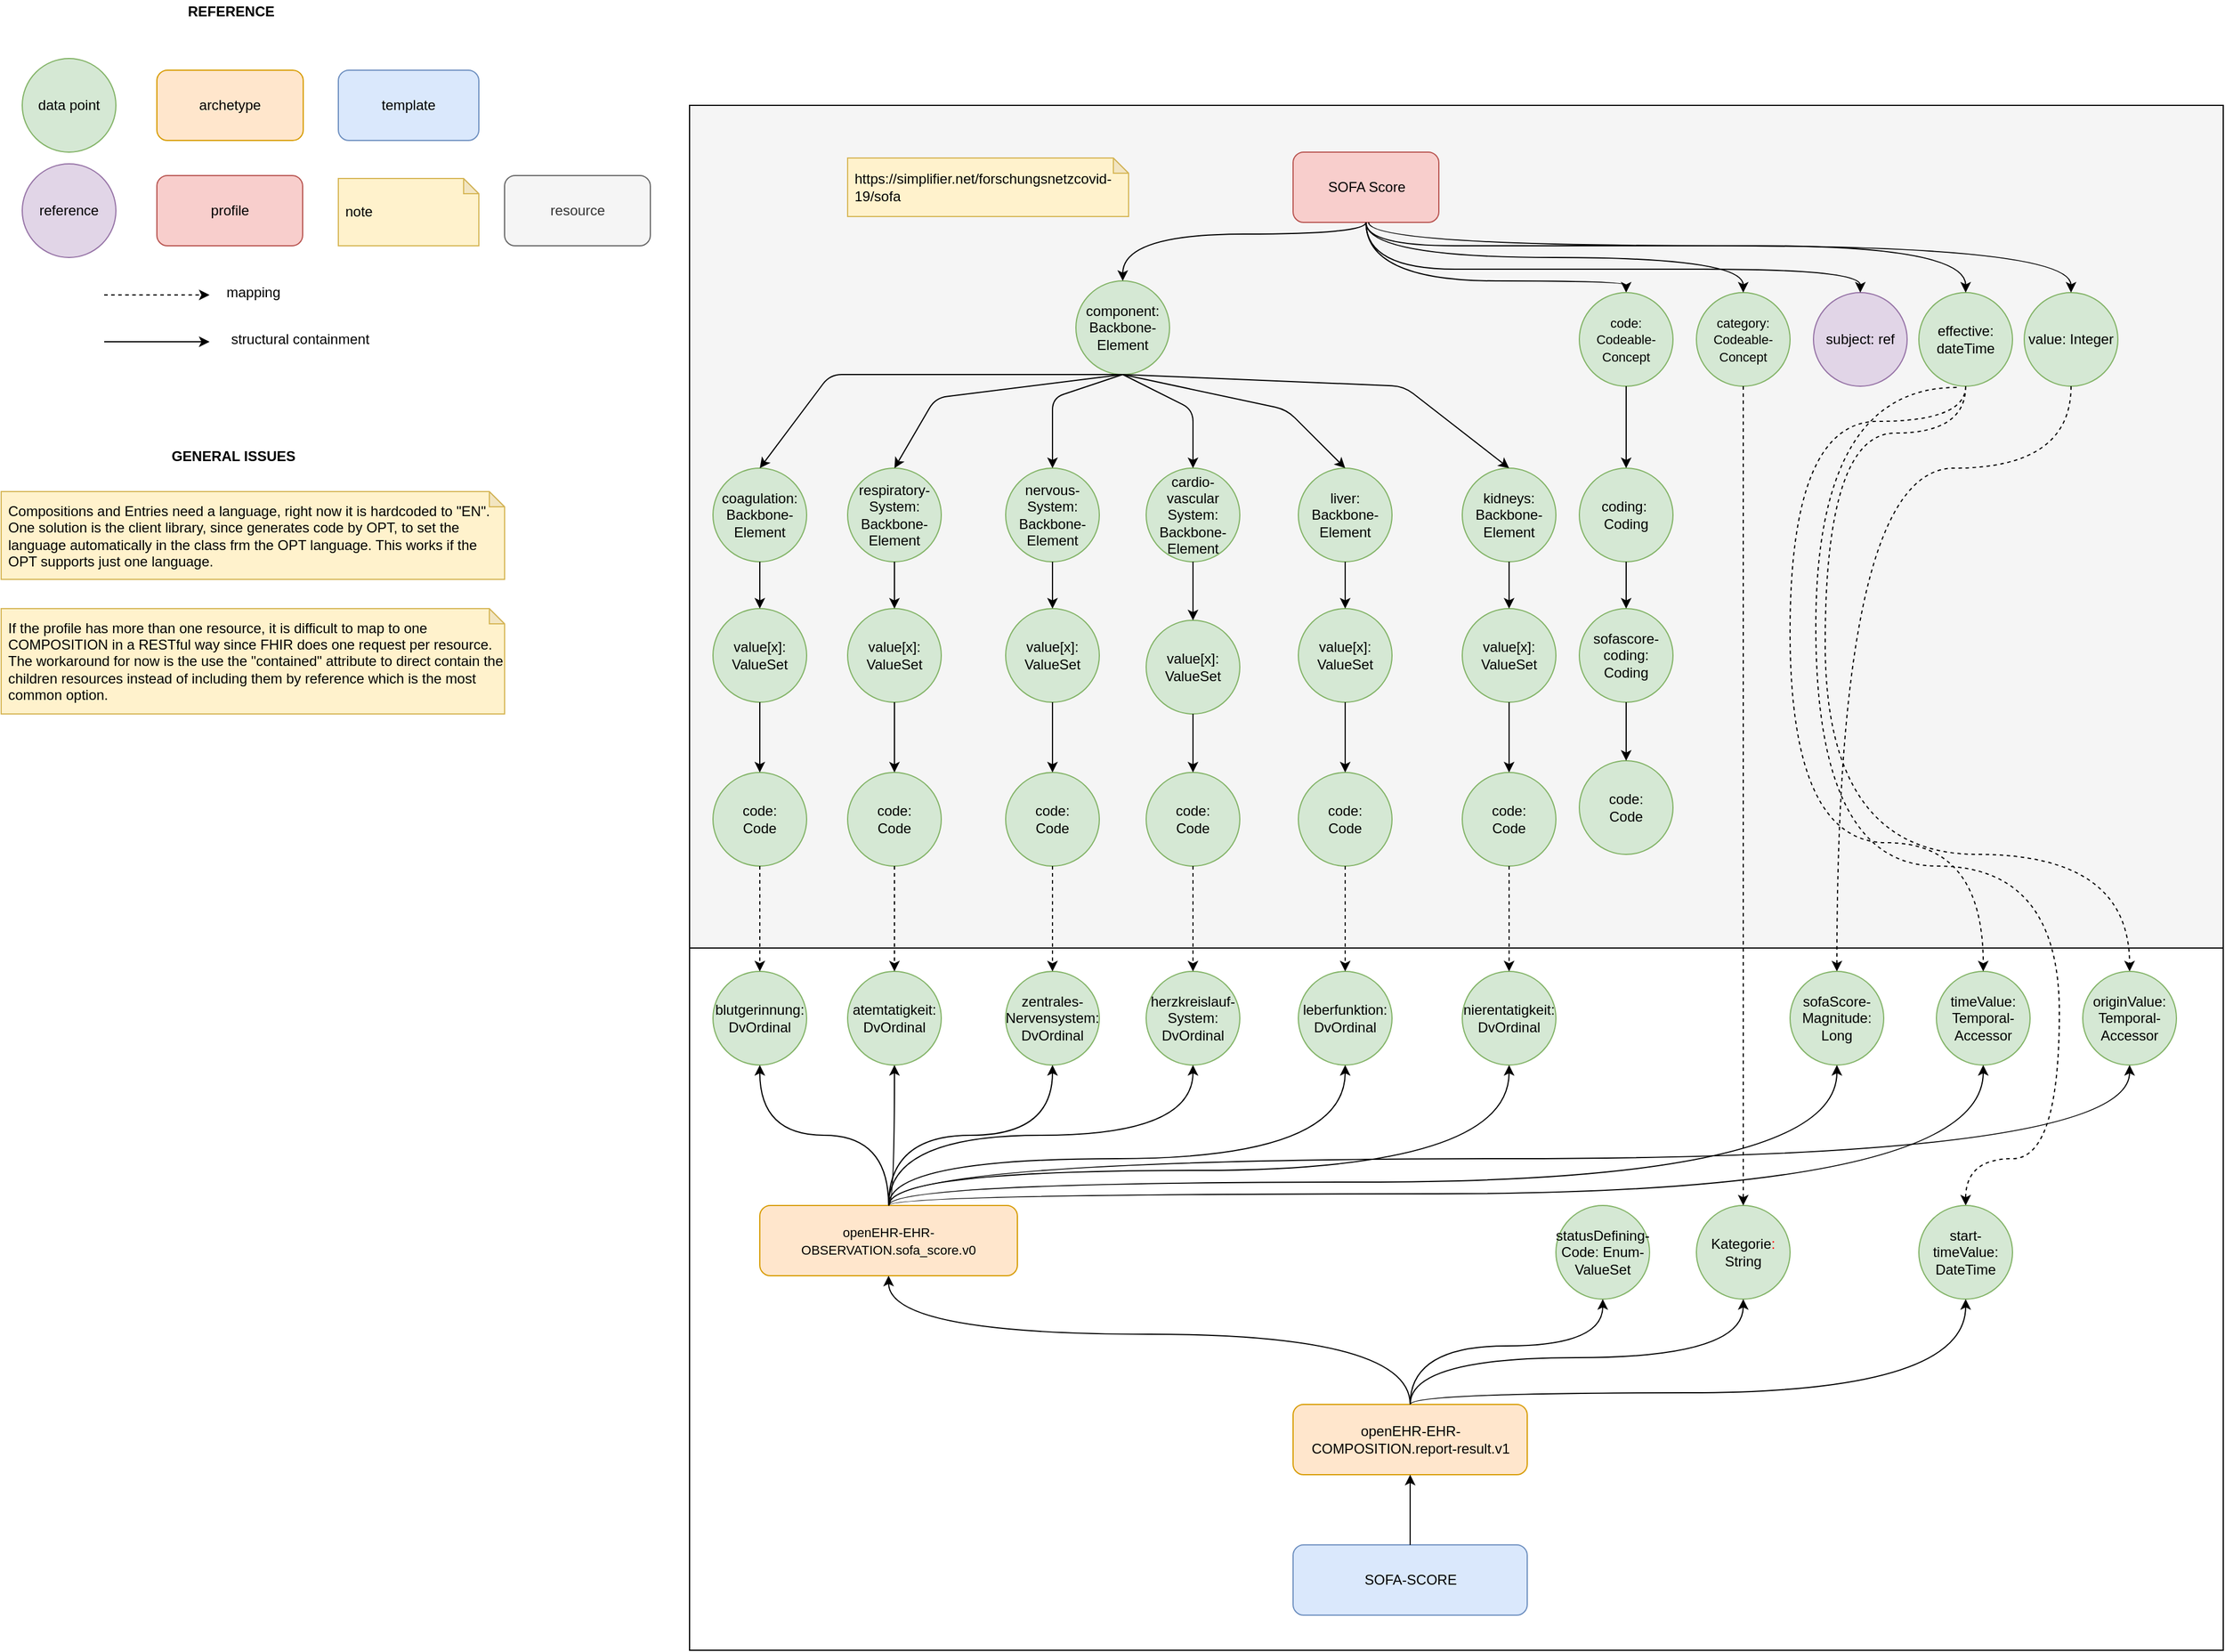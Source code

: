 <mxfile version="14.2.7" type="github">
  <diagram id="TMXSOWhYbLECOYfklIyv" name="Page-1">
    <mxGraphModel dx="4798" dy="1428" grid="1" gridSize="10" guides="1" tooltips="1" connect="1" arrows="1" fold="1" page="1" pageScale="1" pageWidth="850" pageHeight="1100" math="0" shadow="0">
      <root>
        <mxCell id="0" />
        <mxCell id="1" parent="0" />
        <mxCell id="-wTl4b6E6s7YG1Fmef3W-3" value="" style="rounded=0;whiteSpace=wrap;html=1;labelBackgroundColor=none;gradientColor=none;fillColor=none;" vertex="1" parent="1">
          <mxGeometry x="-1410" y="930" width="1310" height="600" as="geometry" />
        </mxCell>
        <mxCell id="-wTl4b6E6s7YG1Fmef3W-2" value="" style="rounded=0;whiteSpace=wrap;html=1;fontColor=#333333;labelBackgroundColor=none;fillColor=#f5f5f5;" vertex="1" parent="1">
          <mxGeometry x="-1410" y="210" width="1310" height="720" as="geometry" />
        </mxCell>
        <mxCell id="WNOsDTk-nys0i8xbJVlw-129" style="edgeStyle=orthogonalEdgeStyle;curved=1;orthogonalLoop=1;jettySize=auto;html=1;exitX=0.5;exitY=1;exitDx=0;exitDy=0;strokeColor=#000000;dashed=1;" parent="1" edge="1">
          <mxGeometry relative="1" as="geometry">
            <mxPoint x="-1820" y="372" as="targetPoint" />
            <mxPoint x="-1910" y="372" as="sourcePoint" />
          </mxGeometry>
        </mxCell>
        <mxCell id="WNOsDTk-nys0i8xbJVlw-130" value="mapping" style="text;html=1;align=center;verticalAlign=middle;resizable=0;points=[];autosize=1;" parent="1" vertex="1">
          <mxGeometry x="-1818" y="360" width="70" height="20" as="geometry" />
        </mxCell>
        <mxCell id="WNOsDTk-nys0i8xbJVlw-131" style="edgeStyle=orthogonalEdgeStyle;curved=1;orthogonalLoop=1;jettySize=auto;html=1;exitX=0.5;exitY=1;exitDx=0;exitDy=0;strokeColor=#000000;" parent="1" edge="1">
          <mxGeometry relative="1" as="geometry">
            <mxPoint x="-1820.0" y="412" as="targetPoint" />
            <mxPoint x="-1910.0" y="412" as="sourcePoint" />
          </mxGeometry>
        </mxCell>
        <mxCell id="WNOsDTk-nys0i8xbJVlw-132" value="structural containment" style="text;html=1;align=center;verticalAlign=middle;resizable=0;points=[];autosize=1;" parent="1" vertex="1">
          <mxGeometry x="-1823" y="400" width="160" height="20" as="geometry" />
        </mxCell>
        <mxCell id="WNOsDTk-nys0i8xbJVlw-160" value="&lt;b&gt;GENERAL ISSUES&lt;/b&gt;" style="text;html=1;align=center;verticalAlign=middle;resizable=0;points=[];autosize=1;" parent="1" vertex="1">
          <mxGeometry x="-1870" y="500" width="140" height="20" as="geometry" />
        </mxCell>
        <mxCell id="WNOsDTk-nys0i8xbJVlw-161" value="Compositions and Entries need a language, right now it is hardcoded to &quot;EN&quot;. One solution is the client library, since generates code by OPT, to set the language automatically in the class frm the OPT language. This works if the OPT supports just one language." style="shape=note;whiteSpace=wrap;html=1;backgroundOutline=1;darkOpacity=0.05;fillColor=#fff2cc;strokeColor=#d6b656;size=13;align=left;spacingLeft=4;" parent="1" vertex="1">
          <mxGeometry x="-1998" y="540" width="430" height="75" as="geometry" />
        </mxCell>
        <mxCell id="WNOsDTk-nys0i8xbJVlw-162" value="If the profile has more than one resource, it is difficult to map to one COMPOSITION in a RESTful way since FHIR does one request per resource. The workaround for now is the use the &quot;contained&quot; attribute to direct contain the children resources instead of including them by reference which is the most common option." style="shape=note;whiteSpace=wrap;html=1;backgroundOutline=1;darkOpacity=0.05;fillColor=#fff2cc;strokeColor=#d6b656;size=13;align=left;spacingLeft=4;" parent="1" vertex="1">
          <mxGeometry x="-1998" y="640" width="430" height="90" as="geometry" />
        </mxCell>
        <mxCell id="WNOsDTk-nys0i8xbJVlw-35" value="data point" style="ellipse;whiteSpace=wrap;html=1;aspect=fixed;fillColor=#d5e8d4;strokeColor=#82b366;" parent="1" vertex="1">
          <mxGeometry x="-1980" y="170" width="80" height="80" as="geometry" />
        </mxCell>
        <mxCell id="WNOsDTk-nys0i8xbJVlw-36" value="archetype" style="rounded=1;whiteSpace=wrap;html=1;fillColor=#ffe6cc;strokeColor=#d79b00;" parent="1" vertex="1">
          <mxGeometry x="-1865" y="180" width="125" height="60" as="geometry" />
        </mxCell>
        <mxCell id="WNOsDTk-nys0i8xbJVlw-37" value="template" style="rounded=1;whiteSpace=wrap;html=1;fillColor=#dae8fc;strokeColor=#6c8ebf;" parent="1" vertex="1">
          <mxGeometry x="-1710" y="180" width="120" height="60" as="geometry" />
        </mxCell>
        <mxCell id="WNOsDTk-nys0i8xbJVlw-38" value="profile" style="rounded=1;whiteSpace=wrap;html=1;fillColor=#f8cecc;strokeColor=#b85450;" parent="1" vertex="1">
          <mxGeometry x="-1865" y="270" width="124.5" height="60" as="geometry" />
        </mxCell>
        <mxCell id="WNOsDTk-nys0i8xbJVlw-39" value="note" style="shape=note;whiteSpace=wrap;html=1;backgroundOutline=1;darkOpacity=0.05;fillColor=#fff2cc;strokeColor=#d6b656;size=13;align=left;spacingLeft=4;" parent="1" vertex="1">
          <mxGeometry x="-1710" y="272.5" width="120" height="57.5" as="geometry" />
        </mxCell>
        <mxCell id="2" value="REFERENCE" style="text;html=1;align=center;verticalAlign=middle;resizable=0;points=[];autosize=1;fontStyle=1" parent="1" vertex="1">
          <mxGeometry x="-1852.5" y="120" width="100" height="20" as="geometry" />
        </mxCell>
        <mxCell id="WNOsDTk-nys0i8xbJVlw-103" value="reference" style="ellipse;whiteSpace=wrap;html=1;aspect=fixed;fillColor=#e1d5e7;strokeColor=#9673a6;" parent="1" vertex="1">
          <mxGeometry x="-1980" y="260" width="80" height="80" as="geometry" />
        </mxCell>
        <mxCell id="48C0j_drKvZkJ34L1-IZ-98" value="resource" style="rounded=1;whiteSpace=wrap;html=1;fillColor=#f5f5f5;strokeColor=#666666;fontColor=#333333;" parent="1" vertex="1">
          <mxGeometry x="-1568" y="270" width="124.5" height="60" as="geometry" />
        </mxCell>
        <mxCell id="BWCG1YFNvTNrp1tG9PvR-2" value="SOFA Score" style="rounded=1;whiteSpace=wrap;html=1;fillColor=#f8cecc;strokeColor=#b85450;" parent="1" vertex="1">
          <mxGeometry x="-894.5" y="250" width="124.5" height="60" as="geometry" />
        </mxCell>
        <UserObject label="https://simplifier.net/forschungsnetzcovid-19/sofa" link="https://simplifier.net/forschungsnetzcovid-19/bloodpressure" id="BWCG1YFNvTNrp1tG9PvR-3">
          <mxCell style="shape=note;whiteSpace=wrap;html=1;backgroundOutline=1;darkOpacity=0.05;fillColor=#fff2cc;strokeColor=#d6b656;size=13;align=left;spacingLeft=4;" parent="1" vertex="1">
            <mxGeometry x="-1275" y="255" width="240" height="50" as="geometry" />
          </mxCell>
        </UserObject>
        <mxCell id="BWCG1YFNvTNrp1tG9PvR-5" value="component:&lt;br&gt;Backbone-&lt;br&gt;Element" style="ellipse;whiteSpace=wrap;html=1;aspect=fixed;fillColor=#d5e8d4;strokeColor=#82b366;" parent="1" vertex="1">
          <mxGeometry x="-1080" y="360" width="80" height="80" as="geometry" />
        </mxCell>
        <mxCell id="h2Y0RTakNAgf0IYQmvkw-2" value="coding:&amp;nbsp;&lt;br&gt;Coding" style="ellipse;whiteSpace=wrap;html=1;aspect=fixed;fillColor=#d5e8d4;strokeColor=#82b366;" parent="1" vertex="1">
          <mxGeometry x="-650" y="520" width="80" height="80" as="geometry" />
        </mxCell>
        <mxCell id="h2Y0RTakNAgf0IYQmvkw-8" style="edgeStyle=orthogonalEdgeStyle;curved=1;orthogonalLoop=1;jettySize=auto;html=1;exitX=0.5;exitY=1;exitDx=0;exitDy=0;strokeColor=#000000;entryX=0.5;entryY=0;entryDx=0;entryDy=0;entryPerimeter=0;" parent="1" source="BWCG1YFNvTNrp1tG9PvR-2" target="IjaonLrTJWPJzYlzKZe0-2" edge="1">
          <mxGeometry relative="1" as="geometry">
            <mxPoint x="-800" y="560" as="targetPoint" />
            <mxPoint x="-910" y="480" as="sourcePoint" />
            <Array as="points">
              <mxPoint x="-832" y="360" />
              <mxPoint x="-610" y="360" />
            </Array>
          </mxGeometry>
        </mxCell>
        <mxCell id="h2Y0RTakNAgf0IYQmvkw-9" value="subject: ref" style="ellipse;whiteSpace=wrap;html=1;aspect=fixed;fillColor=#e1d5e7;strokeColor=#9673a6;" parent="1" vertex="1">
          <mxGeometry x="-450" y="370" width="80" height="80" as="geometry" />
        </mxCell>
        <mxCell id="h2Y0RTakNAgf0IYQmvkw-10" style="edgeStyle=orthogonalEdgeStyle;curved=1;orthogonalLoop=1;jettySize=auto;html=1;strokeColor=#000000;entryX=0.5;entryY=0;entryDx=0;entryDy=0;exitX=0.5;exitY=1;exitDx=0;exitDy=0;" parent="1" source="BWCG1YFNvTNrp1tG9PvR-2" target="h2Y0RTakNAgf0IYQmvkw-9" edge="1">
          <mxGeometry relative="1" as="geometry">
            <mxPoint x="-760" y="580" as="targetPoint" />
            <mxPoint x="-910" y="490" as="sourcePoint" />
            <Array as="points">
              <mxPoint x="-680" y="350" />
              <mxPoint x="-580" y="350" />
            </Array>
          </mxGeometry>
        </mxCell>
        <mxCell id="h2Y0RTakNAgf0IYQmvkw-11" style="edgeStyle=orthogonalEdgeStyle;curved=1;orthogonalLoop=1;jettySize=auto;html=1;strokeColor=#000000;entryX=0.5;entryY=0;entryDx=0;entryDy=0;exitX=0.5;exitY=1;exitDx=0;exitDy=0;" parent="1" source="BWCG1YFNvTNrp1tG9PvR-2" target="BWCG1YFNvTNrp1tG9PvR-5" edge="1">
          <mxGeometry relative="1" as="geometry">
            <mxPoint x="-890" y="400" as="targetPoint" />
            <mxPoint x="-850" y="330" as="sourcePoint" />
            <Array as="points">
              <mxPoint x="-832" y="320" />
              <mxPoint x="-1040" y="320" />
            </Array>
          </mxGeometry>
        </mxCell>
        <mxCell id="h2Y0RTakNAgf0IYQmvkw-13" value="effective: dateTime" style="ellipse;whiteSpace=wrap;html=1;aspect=fixed;fillColor=#d5e8d4;strokeColor=#82b366;" parent="1" vertex="1">
          <mxGeometry x="-360" y="370" width="80" height="80" as="geometry" />
        </mxCell>
        <mxCell id="h2Y0RTakNAgf0IYQmvkw-14" style="edgeStyle=orthogonalEdgeStyle;curved=1;orthogonalLoop=1;jettySize=auto;html=1;strokeColor=#000000;entryX=0.5;entryY=0;entryDx=0;entryDy=0;exitX=0.5;exitY=1;exitDx=0;exitDy=0;" parent="1" source="BWCG1YFNvTNrp1tG9PvR-2" target="h2Y0RTakNAgf0IYQmvkw-13" edge="1">
          <mxGeometry relative="1" as="geometry">
            <mxPoint x="-570" y="410" as="targetPoint" />
            <mxPoint x="-670" y="330" as="sourcePoint" />
            <Array as="points">
              <mxPoint x="-680" y="330" />
              <mxPoint x="-440" y="330" />
            </Array>
          </mxGeometry>
        </mxCell>
        <mxCell id="h2Y0RTakNAgf0IYQmvkw-45" style="edgeStyle=orthogonalEdgeStyle;curved=1;orthogonalLoop=1;jettySize=auto;html=1;exitX=0.404;exitY=1.013;exitDx=0;exitDy=0;dashed=1;exitPerimeter=0;entryX=0.5;entryY=0;entryDx=0;entryDy=0;" parent="1" source="h2Y0RTakNAgf0IYQmvkw-13" target="701iYY2TkN9A8t3K9gso-12" edge="1">
          <mxGeometry relative="1" as="geometry">
            <mxPoint x="220" y="1120" as="targetPoint" />
            <mxPoint x="-430" y="490" as="sourcePoint" />
            <Array as="points">
              <mxPoint x="-448" y="451" />
              <mxPoint x="-448" y="860" />
              <mxPoint x="-240" y="860" />
              <mxPoint x="-240" y="1110" />
              <mxPoint x="-320" y="1110" />
            </Array>
          </mxGeometry>
        </mxCell>
        <mxCell id="IjaonLrTJWPJzYlzKZe0-2" value="&lt;font style=&quot;font-size: 11.0px&quot;&gt;code:&lt;br&gt;Codeable-&lt;br&gt;Concept&lt;/font&gt;" style="ellipse;whiteSpace=wrap;html=1;aspect=fixed;fillColor=#d5e8d4;strokeColor=#82b366;" parent="1" vertex="1">
          <mxGeometry x="-650" y="370" width="80" height="80" as="geometry" />
        </mxCell>
        <mxCell id="IjaonLrTJWPJzYlzKZe0-4" value="" style="endArrow=classic;html=1;exitX=0.5;exitY=1;exitDx=0;exitDy=0;entryX=0.5;entryY=0;entryDx=0;entryDy=0;" parent="1" source="IjaonLrTJWPJzYlzKZe0-2" target="h2Y0RTakNAgf0IYQmvkw-2" edge="1">
          <mxGeometry width="50" height="50" relative="1" as="geometry">
            <mxPoint x="-620" y="630" as="sourcePoint" />
            <mxPoint x="-570" y="580" as="targetPoint" />
          </mxGeometry>
        </mxCell>
        <mxCell id="GvtldfbDIdU1Wc1KAc5i-2" value="timeValue:&lt;br&gt;Temporal-&lt;br&gt;Accessor" style="ellipse;whiteSpace=wrap;html=1;aspect=fixed;fillColor=#d5e8d4;strokeColor=#82b366;" parent="1" vertex="1">
          <mxGeometry x="-345" y="950" width="80" height="80" as="geometry" />
        </mxCell>
        <mxCell id="GvtldfbDIdU1Wc1KAc5i-7" style="edgeStyle=orthogonalEdgeStyle;curved=1;orthogonalLoop=1;jettySize=auto;html=1;exitX=0.5;exitY=1;exitDx=0;exitDy=0;dashed=1;entryX=0.5;entryY=0;entryDx=0;entryDy=0;" parent="1" source="h2Y0RTakNAgf0IYQmvkw-13" target="GvtldfbDIdU1Wc1KAc5i-2" edge="1">
          <mxGeometry relative="1" as="geometry">
            <mxPoint x="-172.5" y="745" as="targetPoint" />
            <mxPoint x="-730" y="655" as="sourcePoint" />
            <Array as="points">
              <mxPoint x="-320" y="480" />
              <mxPoint x="-470" y="480" />
              <mxPoint x="-470" y="840" />
              <mxPoint x="-305" y="840" />
            </Array>
          </mxGeometry>
        </mxCell>
        <mxCell id="GvtldfbDIdU1Wc1KAc5i-8" style="edgeStyle=orthogonalEdgeStyle;curved=1;orthogonalLoop=1;jettySize=auto;html=1;exitX=0.5;exitY=1;exitDx=0;exitDy=0;dashed=1;entryX=0.5;entryY=0;entryDx=0;entryDy=0;" parent="1" source="h2Y0RTakNAgf0IYQmvkw-13" target="701iYY2TkN9A8t3K9gso-30" edge="1">
          <mxGeometry relative="1" as="geometry">
            <mxPoint x="-50" y="730" as="targetPoint" />
            <mxPoint x="-430" y="490" as="sourcePoint" />
            <Array as="points">
              <mxPoint x="-320" y="490" />
              <mxPoint x="-440" y="490" />
              <mxPoint x="-440" y="850" />
              <mxPoint x="-180" y="850" />
            </Array>
          </mxGeometry>
        </mxCell>
        <mxCell id="HiJEzuG3LjdG-relU3VR-2" value="respiratory-System:&lt;br&gt;Backbone-&lt;br&gt;Element" style="ellipse;whiteSpace=wrap;html=1;aspect=fixed;fillColor=#d5e8d4;strokeColor=#82b366;" parent="1" vertex="1">
          <mxGeometry x="-1275" y="520" width="80" height="80" as="geometry" />
        </mxCell>
        <mxCell id="HiJEzuG3LjdG-relU3VR-3" value="value[x]:&lt;br&gt;ValueSet" style="ellipse;whiteSpace=wrap;html=1;aspect=fixed;fillColor=#d5e8d4;strokeColor=#82b366;" parent="1" vertex="1">
          <mxGeometry x="-1275" y="640" width="80" height="80" as="geometry" />
        </mxCell>
        <mxCell id="HiJEzuG3LjdG-relU3VR-4" value="code:&lt;br&gt;Code" style="ellipse;whiteSpace=wrap;html=1;aspect=fixed;fillColor=#d5e8d4;strokeColor=#82b366;" parent="1" vertex="1">
          <mxGeometry x="-1275" y="780" width="80" height="80" as="geometry" />
        </mxCell>
        <mxCell id="HiJEzuG3LjdG-relU3VR-5" value="nervous-System:&lt;br&gt;Backbone-&lt;br&gt;Element" style="ellipse;whiteSpace=wrap;html=1;aspect=fixed;fillColor=#d5e8d4;strokeColor=#82b366;" parent="1" vertex="1">
          <mxGeometry x="-1140" y="520" width="80" height="80" as="geometry" />
        </mxCell>
        <mxCell id="HiJEzuG3LjdG-relU3VR-6" value="value[x]:&lt;br&gt;ValueSet" style="ellipse;whiteSpace=wrap;html=1;aspect=fixed;fillColor=#d5e8d4;strokeColor=#82b366;" parent="1" vertex="1">
          <mxGeometry x="-1140" y="640" width="80" height="80" as="geometry" />
        </mxCell>
        <mxCell id="HiJEzuG3LjdG-relU3VR-7" value="code:&lt;br&gt;Code" style="ellipse;whiteSpace=wrap;html=1;aspect=fixed;fillColor=#d5e8d4;strokeColor=#82b366;" parent="1" vertex="1">
          <mxGeometry x="-1140" y="780" width="80" height="80" as="geometry" />
        </mxCell>
        <mxCell id="HiJEzuG3LjdG-relU3VR-8" value="cardio-&lt;br&gt;vascular&lt;br&gt;System:&lt;br&gt;Backbone-&lt;br&gt;Element" style="ellipse;whiteSpace=wrap;html=1;aspect=fixed;fillColor=#d5e8d4;strokeColor=#82b366;" parent="1" vertex="1">
          <mxGeometry x="-1020" y="520" width="80" height="80" as="geometry" />
        </mxCell>
        <mxCell id="HiJEzuG3LjdG-relU3VR-9" value="value[x]:&lt;br&gt;ValueSet" style="ellipse;whiteSpace=wrap;html=1;aspect=fixed;fillColor=#d5e8d4;strokeColor=#82b366;" parent="1" vertex="1">
          <mxGeometry x="-1020" y="650" width="80" height="80" as="geometry" />
        </mxCell>
        <mxCell id="HiJEzuG3LjdG-relU3VR-10" value="code:&lt;br&gt;Code" style="ellipse;whiteSpace=wrap;html=1;aspect=fixed;fillColor=#d5e8d4;strokeColor=#82b366;" parent="1" vertex="1">
          <mxGeometry x="-1020" y="780" width="80" height="80" as="geometry" />
        </mxCell>
        <mxCell id="HiJEzuG3LjdG-relU3VR-11" value="liver:&lt;br&gt;Backbone-&lt;br&gt;Element" style="ellipse;whiteSpace=wrap;html=1;aspect=fixed;fillColor=#d5e8d4;strokeColor=#82b366;" parent="1" vertex="1">
          <mxGeometry x="-890" y="520" width="80" height="80" as="geometry" />
        </mxCell>
        <mxCell id="HiJEzuG3LjdG-relU3VR-12" value="value[x]:&lt;br&gt;ValueSet" style="ellipse;whiteSpace=wrap;html=1;aspect=fixed;fillColor=#d5e8d4;strokeColor=#82b366;" parent="1" vertex="1">
          <mxGeometry x="-890" y="640" width="80" height="80" as="geometry" />
        </mxCell>
        <mxCell id="HiJEzuG3LjdG-relU3VR-13" value="code:&lt;br&gt;Code" style="ellipse;whiteSpace=wrap;html=1;aspect=fixed;fillColor=#d5e8d4;strokeColor=#82b366;" parent="1" vertex="1">
          <mxGeometry x="-890" y="780" width="80" height="80" as="geometry" />
        </mxCell>
        <mxCell id="HiJEzuG3LjdG-relU3VR-14" value="kidneys:&lt;br&gt;Backbone-&lt;br&gt;Element" style="ellipse;whiteSpace=wrap;html=1;aspect=fixed;fillColor=#d5e8d4;strokeColor=#82b366;" parent="1" vertex="1">
          <mxGeometry x="-750" y="520" width="80" height="80" as="geometry" />
        </mxCell>
        <mxCell id="HiJEzuG3LjdG-relU3VR-15" value="value[x]:&lt;br&gt;ValueSet" style="ellipse;whiteSpace=wrap;html=1;aspect=fixed;fillColor=#d5e8d4;strokeColor=#82b366;" parent="1" vertex="1">
          <mxGeometry x="-750" y="640" width="80" height="80" as="geometry" />
        </mxCell>
        <mxCell id="HiJEzuG3LjdG-relU3VR-16" value="code:&lt;br&gt;Code" style="ellipse;whiteSpace=wrap;html=1;aspect=fixed;fillColor=#d5e8d4;strokeColor=#82b366;" parent="1" vertex="1">
          <mxGeometry x="-750" y="780" width="80" height="80" as="geometry" />
        </mxCell>
        <mxCell id="HiJEzuG3LjdG-relU3VR-17" value="coagulation:&lt;br&gt;Backbone-&lt;br&gt;Element" style="ellipse;whiteSpace=wrap;html=1;aspect=fixed;fillColor=#d5e8d4;strokeColor=#82b366;" parent="1" vertex="1">
          <mxGeometry x="-1390" y="520" width="80" height="80" as="geometry" />
        </mxCell>
        <mxCell id="HiJEzuG3LjdG-relU3VR-19" value="value[x]:&lt;br&gt;ValueSet" style="ellipse;whiteSpace=wrap;html=1;aspect=fixed;fillColor=#d5e8d4;strokeColor=#82b366;" parent="1" vertex="1">
          <mxGeometry x="-1390" y="640" width="80" height="80" as="geometry" />
        </mxCell>
        <mxCell id="HiJEzuG3LjdG-relU3VR-20" value="code:&lt;br&gt;Code" style="ellipse;whiteSpace=wrap;html=1;aspect=fixed;fillColor=#d5e8d4;strokeColor=#82b366;" parent="1" vertex="1">
          <mxGeometry x="-1390" y="780" width="80" height="80" as="geometry" />
        </mxCell>
        <mxCell id="HiJEzuG3LjdG-relU3VR-21" value="sofascore-&lt;br&gt;coding:&lt;br&gt;Coding" style="ellipse;whiteSpace=wrap;html=1;aspect=fixed;fillColor=#d5e8d4;strokeColor=#82b366;" parent="1" vertex="1">
          <mxGeometry x="-650" y="640" width="80" height="80" as="geometry" />
        </mxCell>
        <mxCell id="HiJEzuG3LjdG-relU3VR-22" value="code:&lt;br&gt;Code" style="ellipse;whiteSpace=wrap;html=1;aspect=fixed;fillColor=#d5e8d4;strokeColor=#82b366;" parent="1" vertex="1">
          <mxGeometry x="-650" y="770" width="80" height="80" as="geometry" />
        </mxCell>
        <mxCell id="HiJEzuG3LjdG-relU3VR-23" value="" style="endArrow=classic;html=1;exitX=0.5;exitY=1;exitDx=0;exitDy=0;entryX=0.5;entryY=0;entryDx=0;entryDy=0;" parent="1" source="h2Y0RTakNAgf0IYQmvkw-2" target="HiJEzuG3LjdG-relU3VR-21" edge="1">
          <mxGeometry width="50" height="50" relative="1" as="geometry">
            <mxPoint x="-520" y="600" as="sourcePoint" />
            <mxPoint x="-520" y="670" as="targetPoint" />
          </mxGeometry>
        </mxCell>
        <mxCell id="HiJEzuG3LjdG-relU3VR-24" value="" style="endArrow=classic;html=1;entryX=0.5;entryY=0;entryDx=0;entryDy=0;exitX=0.5;exitY=1;exitDx=0;exitDy=0;" parent="1" source="HiJEzuG3LjdG-relU3VR-21" target="HiJEzuG3LjdG-relU3VR-22" edge="1">
          <mxGeometry width="50" height="50" relative="1" as="geometry">
            <mxPoint x="-570" y="610" as="sourcePoint" />
            <mxPoint x="-570" y="655" as="targetPoint" />
            <Array as="points" />
          </mxGeometry>
        </mxCell>
        <mxCell id="HiJEzuG3LjdG-relU3VR-26" value="" style="endArrow=classic;html=1;exitX=0.5;exitY=1;exitDx=0;exitDy=0;entryX=0.5;entryY=0;entryDx=0;entryDy=0;" parent="1" source="HiJEzuG3LjdG-relU3VR-14" target="HiJEzuG3LjdG-relU3VR-15" edge="1">
          <mxGeometry width="50" height="50" relative="1" as="geometry">
            <mxPoint x="-710" y="610" as="sourcePoint" />
            <mxPoint x="-710" y="630" as="targetPoint" />
          </mxGeometry>
        </mxCell>
        <mxCell id="HiJEzuG3LjdG-relU3VR-28" value="" style="endArrow=classic;html=1;exitX=0.5;exitY=1;exitDx=0;exitDy=0;entryX=0.5;entryY=0;entryDx=0;entryDy=0;" parent="1" source="HiJEzuG3LjdG-relU3VR-11" target="HiJEzuG3LjdG-relU3VR-12" edge="1">
          <mxGeometry width="50" height="50" relative="1" as="geometry">
            <mxPoint x="-700" y="610" as="sourcePoint" />
            <mxPoint x="-700" y="650" as="targetPoint" />
            <Array as="points" />
          </mxGeometry>
        </mxCell>
        <mxCell id="HiJEzuG3LjdG-relU3VR-29" value="" style="endArrow=classic;html=1;exitX=0.5;exitY=1;exitDx=0;exitDy=0;entryX=0.5;entryY=0;entryDx=0;entryDy=0;" parent="1" source="HiJEzuG3LjdG-relU3VR-8" target="HiJEzuG3LjdG-relU3VR-9" edge="1">
          <mxGeometry width="50" height="50" relative="1" as="geometry">
            <mxPoint x="-690" y="620" as="sourcePoint" />
            <mxPoint x="-690" y="660" as="targetPoint" />
          </mxGeometry>
        </mxCell>
        <mxCell id="HiJEzuG3LjdG-relU3VR-30" value="" style="endArrow=classic;html=1;exitX=0.5;exitY=1;exitDx=0;exitDy=0;entryX=0.5;entryY=0;entryDx=0;entryDy=0;" parent="1" source="HiJEzuG3LjdG-relU3VR-5" target="HiJEzuG3LjdG-relU3VR-6" edge="1">
          <mxGeometry width="50" height="50" relative="1" as="geometry">
            <mxPoint x="-970" y="610" as="sourcePoint" />
            <mxPoint x="-970" y="650" as="targetPoint" />
          </mxGeometry>
        </mxCell>
        <mxCell id="HiJEzuG3LjdG-relU3VR-31" value="" style="endArrow=classic;html=1;exitX=0.5;exitY=1;exitDx=0;exitDy=0;entryX=0.5;entryY=0;entryDx=0;entryDy=0;" parent="1" source="HiJEzuG3LjdG-relU3VR-2" target="HiJEzuG3LjdG-relU3VR-3" edge="1">
          <mxGeometry width="50" height="50" relative="1" as="geometry">
            <mxPoint x="-960" y="620" as="sourcePoint" />
            <mxPoint x="-960" y="660" as="targetPoint" />
          </mxGeometry>
        </mxCell>
        <mxCell id="HiJEzuG3LjdG-relU3VR-32" value="" style="endArrow=classic;html=1;exitX=0.5;exitY=1;exitDx=0;exitDy=0;" parent="1" source="HiJEzuG3LjdG-relU3VR-17" target="HiJEzuG3LjdG-relU3VR-19" edge="1">
          <mxGeometry width="50" height="50" relative="1" as="geometry">
            <mxPoint x="-1225" y="610" as="sourcePoint" />
            <mxPoint x="-1225" y="650" as="targetPoint" />
          </mxGeometry>
        </mxCell>
        <mxCell id="HiJEzuG3LjdG-relU3VR-33" value="" style="endArrow=classic;html=1;exitX=0.5;exitY=1;exitDx=0;exitDy=0;entryX=0.5;entryY=0;entryDx=0;entryDy=0;" parent="1" source="HiJEzuG3LjdG-relU3VR-19" target="HiJEzuG3LjdG-relU3VR-20" edge="1">
          <mxGeometry width="50" height="50" relative="1" as="geometry">
            <mxPoint x="-1340" y="610" as="sourcePoint" />
            <mxPoint x="-1340" y="650" as="targetPoint" />
          </mxGeometry>
        </mxCell>
        <mxCell id="HiJEzuG3LjdG-relU3VR-35" value="" style="endArrow=classic;html=1;exitX=0.5;exitY=1;exitDx=0;exitDy=0;entryX=0.5;entryY=0;entryDx=0;entryDy=0;" parent="1" source="HiJEzuG3LjdG-relU3VR-3" target="HiJEzuG3LjdG-relU3VR-4" edge="1">
          <mxGeometry width="50" height="50" relative="1" as="geometry">
            <mxPoint x="-1340" y="730" as="sourcePoint" />
            <mxPoint x="-1340" y="790" as="targetPoint" />
          </mxGeometry>
        </mxCell>
        <mxCell id="HiJEzuG3LjdG-relU3VR-36" value="" style="endArrow=classic;html=1;exitX=0.5;exitY=1;exitDx=0;exitDy=0;entryX=0.5;entryY=0;entryDx=0;entryDy=0;" parent="1" source="HiJEzuG3LjdG-relU3VR-6" target="HiJEzuG3LjdG-relU3VR-7" edge="1">
          <mxGeometry width="50" height="50" relative="1" as="geometry">
            <mxPoint x="-1225" y="730" as="sourcePoint" />
            <mxPoint x="-1225" y="790" as="targetPoint" />
          </mxGeometry>
        </mxCell>
        <mxCell id="HiJEzuG3LjdG-relU3VR-37" value="" style="endArrow=classic;html=1;exitX=0.5;exitY=1;exitDx=0;exitDy=0;" parent="1" source="HiJEzuG3LjdG-relU3VR-9" target="HiJEzuG3LjdG-relU3VR-10" edge="1">
          <mxGeometry width="50" height="50" relative="1" as="geometry">
            <mxPoint x="-1090" y="730" as="sourcePoint" />
            <mxPoint x="-1090" y="790" as="targetPoint" />
          </mxGeometry>
        </mxCell>
        <mxCell id="HiJEzuG3LjdG-relU3VR-38" value="" style="endArrow=classic;html=1;exitX=0.5;exitY=1;exitDx=0;exitDy=0;entryX=0.5;entryY=0;entryDx=0;entryDy=0;" parent="1" source="HiJEzuG3LjdG-relU3VR-12" target="HiJEzuG3LjdG-relU3VR-13" edge="1">
          <mxGeometry width="50" height="50" relative="1" as="geometry">
            <mxPoint x="-970" y="730" as="sourcePoint" />
            <mxPoint x="-970" y="790" as="targetPoint" />
          </mxGeometry>
        </mxCell>
        <mxCell id="HiJEzuG3LjdG-relU3VR-39" value="" style="endArrow=classic;html=1;exitX=0.5;exitY=1;exitDx=0;exitDy=0;entryX=0.5;entryY=0;entryDx=0;entryDy=0;" parent="1" source="HiJEzuG3LjdG-relU3VR-15" target="HiJEzuG3LjdG-relU3VR-16" edge="1">
          <mxGeometry width="50" height="50" relative="1" as="geometry">
            <mxPoint x="-840" y="730" as="sourcePoint" />
            <mxPoint x="-840" y="790" as="targetPoint" />
          </mxGeometry>
        </mxCell>
        <mxCell id="HiJEzuG3LjdG-relU3VR-40" value="" style="endArrow=classic;html=1;entryX=0.5;entryY=0;entryDx=0;entryDy=0;exitX=0.5;exitY=1;exitDx=0;exitDy=0;" parent="1" source="BWCG1YFNvTNrp1tG9PvR-5" target="HiJEzuG3LjdG-relU3VR-14" edge="1">
          <mxGeometry width="50" height="50" relative="1" as="geometry">
            <mxPoint x="-1040" y="460" as="sourcePoint" />
            <mxPoint x="-570" y="530" as="targetPoint" />
            <Array as="points">
              <mxPoint x="-800" y="450" />
            </Array>
          </mxGeometry>
        </mxCell>
        <mxCell id="HiJEzuG3LjdG-relU3VR-41" value="" style="endArrow=classic;html=1;exitX=0.5;exitY=1;exitDx=0;exitDy=0;entryX=0.5;entryY=0;entryDx=0;entryDy=0;" parent="1" source="BWCG1YFNvTNrp1tG9PvR-5" target="HiJEzuG3LjdG-relU3VR-11" edge="1">
          <mxGeometry width="50" height="50" relative="1" as="geometry">
            <mxPoint x="-570" y="460" as="sourcePoint" />
            <mxPoint x="-570" y="530" as="targetPoint" />
            <Array as="points">
              <mxPoint x="-900" y="470" />
            </Array>
          </mxGeometry>
        </mxCell>
        <mxCell id="HiJEzuG3LjdG-relU3VR-42" value="" style="endArrow=classic;html=1;exitX=0.5;exitY=1;exitDx=0;exitDy=0;entryX=0.5;entryY=0;entryDx=0;entryDy=0;" parent="1" source="BWCG1YFNvTNrp1tG9PvR-5" target="HiJEzuG3LjdG-relU3VR-8" edge="1">
          <mxGeometry width="50" height="50" relative="1" as="geometry">
            <mxPoint x="-570" y="460" as="sourcePoint" />
            <mxPoint x="-570" y="530" as="targetPoint" />
            <Array as="points">
              <mxPoint x="-980" y="470" />
            </Array>
          </mxGeometry>
        </mxCell>
        <mxCell id="HiJEzuG3LjdG-relU3VR-43" value="" style="endArrow=classic;html=1;exitX=0.5;exitY=1;exitDx=0;exitDy=0;entryX=0.5;entryY=0;entryDx=0;entryDy=0;" parent="1" source="BWCG1YFNvTNrp1tG9PvR-5" target="HiJEzuG3LjdG-relU3VR-5" edge="1">
          <mxGeometry width="50" height="50" relative="1" as="geometry">
            <mxPoint x="-560" y="470" as="sourcePoint" />
            <mxPoint x="-560" y="540" as="targetPoint" />
            <Array as="points">
              <mxPoint x="-1100" y="460" />
            </Array>
          </mxGeometry>
        </mxCell>
        <mxCell id="HiJEzuG3LjdG-relU3VR-44" value="" style="endArrow=classic;html=1;entryX=0.5;entryY=0;entryDx=0;entryDy=0;exitX=0.5;exitY=1;exitDx=0;exitDy=0;" parent="1" source="BWCG1YFNvTNrp1tG9PvR-5" target="HiJEzuG3LjdG-relU3VR-2" edge="1">
          <mxGeometry width="50" height="50" relative="1" as="geometry">
            <mxPoint x="-1040" y="460" as="sourcePoint" />
            <mxPoint x="-550" y="550" as="targetPoint" />
            <Array as="points">
              <mxPoint x="-1200" y="460" />
            </Array>
          </mxGeometry>
        </mxCell>
        <mxCell id="HiJEzuG3LjdG-relU3VR-45" value="" style="endArrow=classic;html=1;exitX=0.5;exitY=1;exitDx=0;exitDy=0;entryX=0.5;entryY=0;entryDx=0;entryDy=0;" parent="1" source="BWCG1YFNvTNrp1tG9PvR-5" target="HiJEzuG3LjdG-relU3VR-17" edge="1">
          <mxGeometry width="50" height="50" relative="1" as="geometry">
            <mxPoint x="-540" y="490" as="sourcePoint" />
            <mxPoint x="-540" y="560" as="targetPoint" />
            <Array as="points">
              <mxPoint x="-1290" y="440" />
            </Array>
          </mxGeometry>
        </mxCell>
        <mxCell id="701iYY2TkN9A8t3K9gso-2" value="value: Integer" style="ellipse;whiteSpace=wrap;html=1;aspect=fixed;fillColor=#d5e8d4;strokeColor=#82b366;" parent="1" vertex="1">
          <mxGeometry x="-270" y="370" width="80" height="80" as="geometry" />
        </mxCell>
        <mxCell id="701iYY2TkN9A8t3K9gso-3" style="edgeStyle=orthogonalEdgeStyle;curved=1;orthogonalLoop=1;jettySize=auto;html=1;exitX=0.5;exitY=1;exitDx=0;exitDy=0;dashed=1;entryX=0.5;entryY=0;entryDx=0;entryDy=0;" parent="1" source="701iYY2TkN9A8t3K9gso-2" target="701iYY2TkN9A8t3K9gso-29" edge="1">
          <mxGeometry relative="1" as="geometry">
            <mxPoint x="-350" y="720" as="targetPoint" />
            <mxPoint x="-310" y="460" as="sourcePoint" />
            <Array as="points">
              <mxPoint x="-230" y="520" />
              <mxPoint x="-430" y="520" />
            </Array>
          </mxGeometry>
        </mxCell>
        <mxCell id="701iYY2TkN9A8t3K9gso-4" style="edgeStyle=orthogonalEdgeStyle;curved=1;orthogonalLoop=1;jettySize=auto;html=1;strokeColor=#000000;entryX=0.5;entryY=0;entryDx=0;entryDy=0;" parent="1" target="701iYY2TkN9A8t3K9gso-2" edge="1">
          <mxGeometry relative="1" as="geometry">
            <mxPoint x="-310" y="380" as="targetPoint" />
            <mxPoint x="-830" y="310" as="sourcePoint" />
            <Array as="points">
              <mxPoint x="-830" y="330" />
              <mxPoint x="-230" y="330" />
            </Array>
          </mxGeometry>
        </mxCell>
        <mxCell id="701iYY2TkN9A8t3K9gso-5" value="SOFA-SCORE" style="rounded=1;whiteSpace=wrap;html=1;fillColor=#dae8fc;strokeColor=#6c8ebf;" parent="1" vertex="1">
          <mxGeometry x="-894.5" y="1440" width="200" height="60" as="geometry" />
        </mxCell>
        <mxCell id="701iYY2TkN9A8t3K9gso-7" value="&lt;div class=&quot;cm-node-details-value cm-node-details-arch-id&quot;&gt;openEHR-EHR-COMPOSITION.report-result.v1&lt;/div&gt;" style="rounded=1;whiteSpace=wrap;html=1;fillColor=#ffe6cc;strokeColor=#d79b00;" parent="1" vertex="1">
          <mxGeometry x="-894.5" y="1320" width="200" height="60" as="geometry" />
        </mxCell>
        <mxCell id="701iYY2TkN9A8t3K9gso-8" value="" style="endArrow=classic;html=1;exitX=0.5;exitY=0;exitDx=0;exitDy=0;verticalAlign=bottom;entryX=0.5;entryY=1;entryDx=0;entryDy=0;" parent="1" source="701iYY2TkN9A8t3K9gso-5" target="701iYY2TkN9A8t3K9gso-7" edge="1">
          <mxGeometry width="50" height="50" relative="1" as="geometry">
            <mxPoint x="-790" y="1380" as="sourcePoint" />
            <mxPoint x="-730" y="1370" as="targetPoint" />
            <Array as="points" />
          </mxGeometry>
        </mxCell>
        <mxCell id="701iYY2TkN9A8t3K9gso-9" value="&lt;div class=&quot;cm-node-details-value cm-node-details-arch-id&quot;&gt;&lt;span style=&quot;font-family: &amp;#34;tahoma&amp;#34; , &amp;#34;arial&amp;#34; , &amp;#34;helvetica&amp;#34; , sans-serif ; font-size: 11px&quot;&gt;openEHR-EHR-OBSERVATION.sofa_score.v0&lt;/span&gt;&lt;br&gt;&lt;/div&gt;" style="rounded=1;whiteSpace=wrap;html=1;fillColor=#ffe6cc;strokeColor=#d79b00;" parent="1" vertex="1">
          <mxGeometry x="-1350" y="1150" width="220" height="60" as="geometry" />
        </mxCell>
        <mxCell id="701iYY2TkN9A8t3K9gso-10" value="statusDefining-&lt;br&gt;Code: Enum-&lt;br&gt;ValueSet" style="ellipse;whiteSpace=wrap;html=1;aspect=fixed;fillColor=#d5e8d4;strokeColor=#82b366;" parent="1" vertex="1">
          <mxGeometry x="-670" y="1150" width="80" height="80" as="geometry" />
        </mxCell>
        <mxCell id="701iYY2TkN9A8t3K9gso-11" value="&lt;span&gt;Kategorie&lt;font color=&quot;#ff0000&quot;&gt;:&lt;/font&gt;&lt;br&gt;&lt;/span&gt;String" style="ellipse;whiteSpace=wrap;html=1;aspect=fixed;fillColor=#d5e8d4;strokeColor=#82b366;" parent="1" vertex="1">
          <mxGeometry x="-550" y="1150" width="80" height="80" as="geometry" />
        </mxCell>
        <mxCell id="701iYY2TkN9A8t3K9gso-12" value="start- timeValue: DateTime" style="ellipse;whiteSpace=wrap;html=1;aspect=fixed;fillColor=#d5e8d4;strokeColor=#82b366;" parent="1" vertex="1">
          <mxGeometry x="-360" y="1150" width="80" height="80" as="geometry" />
        </mxCell>
        <mxCell id="701iYY2TkN9A8t3K9gso-13" style="edgeStyle=orthogonalEdgeStyle;curved=1;orthogonalLoop=1;jettySize=auto;html=1;exitX=0.5;exitY=0;exitDx=0;exitDy=0;strokeColor=#000000;entryX=0.5;entryY=1;entryDx=0;entryDy=0;" parent="1" source="701iYY2TkN9A8t3K9gso-7" target="701iYY2TkN9A8t3K9gso-9" edge="1">
          <mxGeometry relative="1" as="geometry">
            <mxPoint x="-1140" y="1410" as="targetPoint" />
            <mxPoint x="-990" y="1260" as="sourcePoint" />
            <Array as="points">
              <mxPoint x="-794" y="1260" />
              <mxPoint x="-1240" y="1260" />
            </Array>
          </mxGeometry>
        </mxCell>
        <mxCell id="701iYY2TkN9A8t3K9gso-14" style="edgeStyle=orthogonalEdgeStyle;curved=1;orthogonalLoop=1;jettySize=auto;html=1;exitX=0.5;exitY=0;exitDx=0;exitDy=0;strokeColor=#000000;entryX=0.5;entryY=1;entryDx=0;entryDy=0;" parent="1" source="701iYY2TkN9A8t3K9gso-7" target="701iYY2TkN9A8t3K9gso-10" edge="1">
          <mxGeometry relative="1" as="geometry">
            <mxPoint x="-300" y="1410" as="targetPoint" />
            <mxPoint x="-570" y="1340" as="sourcePoint" />
            <Array as="points">
              <mxPoint x="-794" y="1270" />
              <mxPoint x="-630" y="1270" />
            </Array>
          </mxGeometry>
        </mxCell>
        <mxCell id="701iYY2TkN9A8t3K9gso-15" style="edgeStyle=orthogonalEdgeStyle;curved=1;orthogonalLoop=1;jettySize=auto;html=1;exitX=0.5;exitY=0;exitDx=0;exitDy=0;strokeColor=#000000;entryX=0.5;entryY=1;entryDx=0;entryDy=0;" parent="1" source="701iYY2TkN9A8t3K9gso-7" target="701iYY2TkN9A8t3K9gso-11" edge="1">
          <mxGeometry relative="1" as="geometry">
            <mxPoint x="-315.5" y="1220" as="targetPoint" />
            <mxPoint x="-480" y="1310" as="sourcePoint" />
            <Array as="points">
              <mxPoint x="-794" y="1280" />
              <mxPoint x="-510" y="1280" />
            </Array>
          </mxGeometry>
        </mxCell>
        <mxCell id="701iYY2TkN9A8t3K9gso-16" style="edgeStyle=orthogonalEdgeStyle;curved=1;orthogonalLoop=1;jettySize=auto;html=1;exitX=0.5;exitY=0;exitDx=0;exitDy=0;strokeColor=#000000;entryX=0.5;entryY=1;entryDx=0;entryDy=0;" parent="1" source="701iYY2TkN9A8t3K9gso-7" target="701iYY2TkN9A8t3K9gso-12" edge="1">
          <mxGeometry relative="1" as="geometry">
            <mxPoint x="-25.5" y="1210" as="targetPoint" />
            <mxPoint x="-340" y="1300" as="sourcePoint" />
            <Array as="points">
              <mxPoint x="-795" y="1310" />
              <mxPoint x="-320" y="1310" />
            </Array>
          </mxGeometry>
        </mxCell>
        <mxCell id="701iYY2TkN9A8t3K9gso-17" value="blutgerinnung:&lt;br&gt;DvOrdinal" style="ellipse;whiteSpace=wrap;html=1;aspect=fixed;fillColor=#d5e8d4;strokeColor=#82b366;" parent="1" vertex="1">
          <mxGeometry x="-1390" y="950" width="80" height="80" as="geometry" />
        </mxCell>
        <mxCell id="701iYY2TkN9A8t3K9gso-18" value="" style="endArrow=classic;html=1;exitX=0.5;exitY=1;exitDx=0;exitDy=0;entryX=0.5;entryY=0;entryDx=0;entryDy=0;dashed=1;" parent="1" source="HiJEzuG3LjdG-relU3VR-20" target="701iYY2TkN9A8t3K9gso-17" edge="1">
          <mxGeometry width="50" height="50" relative="1" as="geometry">
            <mxPoint x="-1050" y="850" as="sourcePoint" />
            <mxPoint x="-1000" y="800" as="targetPoint" />
          </mxGeometry>
        </mxCell>
        <mxCell id="701iYY2TkN9A8t3K9gso-19" value="atemtatigkeit:&lt;br&gt;DvOrdinal" style="ellipse;whiteSpace=wrap;html=1;aspect=fixed;fillColor=#d5e8d4;strokeColor=#82b366;" parent="1" vertex="1">
          <mxGeometry x="-1275" y="950" width="80" height="80" as="geometry" />
        </mxCell>
        <mxCell id="701iYY2TkN9A8t3K9gso-20" value="" style="endArrow=classic;html=1;dashed=1;exitX=0.5;exitY=1;exitDx=0;exitDy=0;entryX=0.5;entryY=0;entryDx=0;entryDy=0;" parent="1" source="HiJEzuG3LjdG-relU3VR-4" target="701iYY2TkN9A8t3K9gso-19" edge="1">
          <mxGeometry width="50" height="50" relative="1" as="geometry">
            <mxPoint x="-1210" y="890" as="sourcePoint" />
            <mxPoint x="-1180" y="940" as="targetPoint" />
          </mxGeometry>
        </mxCell>
        <mxCell id="701iYY2TkN9A8t3K9gso-21" value="zentrales-Nervensystem:&lt;br&gt;DvOrdinal" style="ellipse;whiteSpace=wrap;html=1;aspect=fixed;fillColor=#d5e8d4;strokeColor=#82b366;" parent="1" vertex="1">
          <mxGeometry x="-1140" y="950" width="80" height="80" as="geometry" />
        </mxCell>
        <mxCell id="701iYY2TkN9A8t3K9gso-22" value="" style="endArrow=classic;html=1;dashed=1;exitX=0.5;exitY=1;exitDx=0;exitDy=0;entryX=0.5;entryY=0;entryDx=0;entryDy=0;" parent="1" source="HiJEzuG3LjdG-relU3VR-7" target="701iYY2TkN9A8t3K9gso-21" edge="1">
          <mxGeometry width="50" height="50" relative="1" as="geometry">
            <mxPoint x="-1100" y="900" as="sourcePoint" />
            <mxPoint x="-1100" y="950" as="targetPoint" />
          </mxGeometry>
        </mxCell>
        <mxCell id="701iYY2TkN9A8t3K9gso-23" value="herzkreislauf-System:&lt;br&gt;DvOrdinal" style="ellipse;whiteSpace=wrap;html=1;aspect=fixed;fillColor=#d5e8d4;strokeColor=#82b366;" parent="1" vertex="1">
          <mxGeometry x="-1020" y="950" width="80" height="80" as="geometry" />
        </mxCell>
        <mxCell id="701iYY2TkN9A8t3K9gso-24" value="" style="endArrow=classic;html=1;dashed=1;exitX=0.5;exitY=1;exitDx=0;exitDy=0;entryX=0.5;entryY=0;entryDx=0;entryDy=0;" parent="1" source="HiJEzuG3LjdG-relU3VR-10" target="701iYY2TkN9A8t3K9gso-23" edge="1">
          <mxGeometry width="50" height="50" relative="1" as="geometry">
            <mxPoint x="-970" y="900" as="sourcePoint" />
            <mxPoint x="-970" y="990" as="targetPoint" />
          </mxGeometry>
        </mxCell>
        <mxCell id="701iYY2TkN9A8t3K9gso-25" value="leberfunktion:&lt;br&gt;DvOrdinal" style="ellipse;whiteSpace=wrap;html=1;aspect=fixed;fillColor=#d5e8d4;strokeColor=#82b366;" parent="1" vertex="1">
          <mxGeometry x="-890" y="950" width="80" height="80" as="geometry" />
        </mxCell>
        <mxCell id="701iYY2TkN9A8t3K9gso-26" value="" style="endArrow=classic;html=1;dashed=1;exitX=0.5;exitY=1;exitDx=0;exitDy=0;entryX=0.5;entryY=0;entryDx=0;entryDy=0;" parent="1" source="HiJEzuG3LjdG-relU3VR-13" target="701iYY2TkN9A8t3K9gso-25" edge="1">
          <mxGeometry width="50" height="50" relative="1" as="geometry">
            <mxPoint x="-820" y="910" as="sourcePoint" />
            <mxPoint x="-820" y="1000" as="targetPoint" />
          </mxGeometry>
        </mxCell>
        <mxCell id="701iYY2TkN9A8t3K9gso-27" value="nierentatigkeit:&lt;br&gt;DvOrdinal" style="ellipse;whiteSpace=wrap;html=1;aspect=fixed;fillColor=#d5e8d4;strokeColor=#82b366;" parent="1" vertex="1">
          <mxGeometry x="-750" y="950" width="80" height="80" as="geometry" />
        </mxCell>
        <mxCell id="701iYY2TkN9A8t3K9gso-28" value="" style="endArrow=classic;html=1;dashed=1;exitX=0.5;exitY=1;exitDx=0;exitDy=0;entryX=0.5;entryY=0;entryDx=0;entryDy=0;" parent="1" source="HiJEzuG3LjdG-relU3VR-16" target="701iYY2TkN9A8t3K9gso-27" edge="1">
          <mxGeometry width="50" height="50" relative="1" as="geometry">
            <mxPoint x="-680" y="900" as="sourcePoint" />
            <mxPoint x="-680" y="990" as="targetPoint" />
          </mxGeometry>
        </mxCell>
        <mxCell id="701iYY2TkN9A8t3K9gso-29" value="sofaScore-&lt;br&gt;Magnitude:&lt;br&gt;Long" style="ellipse;whiteSpace=wrap;html=1;aspect=fixed;fillColor=#d5e8d4;strokeColor=#82b366;" parent="1" vertex="1">
          <mxGeometry x="-470" y="950" width="80" height="80" as="geometry" />
        </mxCell>
        <mxCell id="701iYY2TkN9A8t3K9gso-30" value="originValue:&lt;br&gt;Temporal-&lt;br&gt;Accessor" style="ellipse;whiteSpace=wrap;html=1;aspect=fixed;fillColor=#d5e8d4;strokeColor=#82b366;" parent="1" vertex="1">
          <mxGeometry x="-220" y="950" width="80" height="80" as="geometry" />
        </mxCell>
        <mxCell id="701iYY2TkN9A8t3K9gso-33" value="&lt;font style=&quot;font-size: 11.0px&quot;&gt;category:&lt;br&gt;Codeable-&lt;br&gt;Concept&lt;/font&gt;" style="ellipse;whiteSpace=wrap;html=1;aspect=fixed;fillColor=#d5e8d4;strokeColor=#82b366;" parent="1" vertex="1">
          <mxGeometry x="-550" y="370" width="80" height="80" as="geometry" />
        </mxCell>
        <mxCell id="701iYY2TkN9A8t3K9gso-34" style="edgeStyle=orthogonalEdgeStyle;curved=1;orthogonalLoop=1;jettySize=auto;html=1;strokeColor=#000000;entryX=0.5;entryY=0;entryDx=0;entryDy=0;exitX=0.5;exitY=1;exitDx=0;exitDy=0;" parent="1" source="BWCG1YFNvTNrp1tG9PvR-2" target="701iYY2TkN9A8t3K9gso-33" edge="1">
          <mxGeometry relative="1" as="geometry">
            <mxPoint x="-157.75" y="420" as="targetPoint" />
            <mxPoint x="-580" y="360" as="sourcePoint" />
            <Array as="points">
              <mxPoint x="-832" y="340" />
              <mxPoint x="-510" y="340" />
            </Array>
          </mxGeometry>
        </mxCell>
        <mxCell id="701iYY2TkN9A8t3K9gso-35" style="edgeStyle=orthogonalEdgeStyle;curved=1;orthogonalLoop=1;jettySize=auto;html=1;exitX=0.5;exitY=1;exitDx=0;exitDy=0;dashed=1;entryX=0.5;entryY=0;entryDx=0;entryDy=0;" parent="1" source="701iYY2TkN9A8t3K9gso-33" target="701iYY2TkN9A8t3K9gso-11" edge="1">
          <mxGeometry relative="1" as="geometry">
            <mxPoint x="-710" y="1040" as="targetPoint" />
            <mxPoint x="-510" y="540" as="sourcePoint" />
            <Array as="points">
              <mxPoint x="-510" y="1050" />
              <mxPoint x="-510" y="1050" />
            </Array>
          </mxGeometry>
        </mxCell>
        <mxCell id="701iYY2TkN9A8t3K9gso-37" style="edgeStyle=orthogonalEdgeStyle;curved=1;orthogonalLoop=1;jettySize=auto;html=1;exitX=0.5;exitY=0;exitDx=0;exitDy=0;strokeColor=#000000;entryX=0.5;entryY=1;entryDx=0;entryDy=0;" parent="1" source="701iYY2TkN9A8t3K9gso-9" target="701iYY2TkN9A8t3K9gso-21" edge="1">
          <mxGeometry relative="1" as="geometry">
            <mxPoint x="-1125.5" y="1010" as="targetPoint" />
            <mxPoint x="-1290" y="1100" as="sourcePoint" />
            <Array as="points">
              <mxPoint x="-1240" y="1090" />
              <mxPoint x="-1100" y="1090" />
            </Array>
          </mxGeometry>
        </mxCell>
        <mxCell id="701iYY2TkN9A8t3K9gso-38" style="edgeStyle=orthogonalEdgeStyle;curved=1;orthogonalLoop=1;jettySize=auto;html=1;exitX=0.5;exitY=0;exitDx=0;exitDy=0;strokeColor=#000000;entryX=0.5;entryY=1;entryDx=0;entryDy=0;" parent="1" source="701iYY2TkN9A8t3K9gso-9" target="701iYY2TkN9A8t3K9gso-23" edge="1">
          <mxGeometry relative="1" as="geometry">
            <mxPoint x="-970" y="1000" as="targetPoint" />
            <mxPoint x="-1110" y="1120" as="sourcePoint" />
            <Array as="points">
              <mxPoint x="-1240" y="1090" />
              <mxPoint x="-980" y="1090" />
            </Array>
          </mxGeometry>
        </mxCell>
        <mxCell id="701iYY2TkN9A8t3K9gso-39" style="edgeStyle=orthogonalEdgeStyle;curved=1;orthogonalLoop=1;jettySize=auto;html=1;exitX=0.5;exitY=0;exitDx=0;exitDy=0;strokeColor=#000000;entryX=0.5;entryY=1;entryDx=0;entryDy=0;" parent="1" source="701iYY2TkN9A8t3K9gso-9" target="701iYY2TkN9A8t3K9gso-25" edge="1">
          <mxGeometry relative="1" as="geometry">
            <mxPoint x="-600" y="940" as="targetPoint" />
            <mxPoint x="-860" y="1060" as="sourcePoint" />
            <Array as="points">
              <mxPoint x="-1240" y="1110" />
              <mxPoint x="-850" y="1110" />
            </Array>
          </mxGeometry>
        </mxCell>
        <mxCell id="701iYY2TkN9A8t3K9gso-40" style="edgeStyle=orthogonalEdgeStyle;curved=1;orthogonalLoop=1;jettySize=auto;html=1;exitX=0.5;exitY=0;exitDx=0;exitDy=0;strokeColor=#000000;entryX=0.5;entryY=1;entryDx=0;entryDy=0;" parent="1" source="701iYY2TkN9A8t3K9gso-9" target="701iYY2TkN9A8t3K9gso-27" edge="1">
          <mxGeometry relative="1" as="geometry">
            <mxPoint x="-760" y="1010" as="targetPoint" />
            <mxPoint x="-1150" y="1130" as="sourcePoint" />
            <Array as="points">
              <mxPoint x="-1240" y="1120" />
              <mxPoint x="-710" y="1120" />
            </Array>
          </mxGeometry>
        </mxCell>
        <mxCell id="701iYY2TkN9A8t3K9gso-41" style="edgeStyle=orthogonalEdgeStyle;curved=1;orthogonalLoop=1;jettySize=auto;html=1;exitX=0.5;exitY=0;exitDx=0;exitDy=0;strokeColor=#000000;entryX=0.5;entryY=1;entryDx=0;entryDy=0;" parent="1" source="701iYY2TkN9A8t3K9gso-9" target="701iYY2TkN9A8t3K9gso-17" edge="1">
          <mxGeometry relative="1" as="geometry">
            <mxPoint x="-1210" y="940" as="targetPoint" />
            <mxPoint x="-1350" y="1060" as="sourcePoint" />
            <Array as="points">
              <mxPoint x="-1240" y="1090" />
              <mxPoint x="-1350" y="1090" />
            </Array>
          </mxGeometry>
        </mxCell>
        <mxCell id="701iYY2TkN9A8t3K9gso-42" style="edgeStyle=orthogonalEdgeStyle;curved=1;orthogonalLoop=1;jettySize=auto;html=1;strokeColor=#000000;entryX=0.5;entryY=1;entryDx=0;entryDy=0;exitX=0.5;exitY=0;exitDx=0;exitDy=0;" parent="1" source="701iYY2TkN9A8t3K9gso-9" target="701iYY2TkN9A8t3K9gso-19" edge="1">
          <mxGeometry relative="1" as="geometry">
            <mxPoint x="-1350" y="960" as="targetPoint" />
            <mxPoint x="-1240" y="1080" as="sourcePoint" />
            <Array as="points">
              <mxPoint x="-1235" y="1150" />
            </Array>
          </mxGeometry>
        </mxCell>
        <mxCell id="701iYY2TkN9A8t3K9gso-43" style="edgeStyle=orthogonalEdgeStyle;curved=1;orthogonalLoop=1;jettySize=auto;html=1;exitX=0.5;exitY=0;exitDx=0;exitDy=0;strokeColor=#000000;entryX=0.5;entryY=1;entryDx=0;entryDy=0;" parent="1" source="701iYY2TkN9A8t3K9gso-9" target="701iYY2TkN9A8t3K9gso-29" edge="1">
          <mxGeometry relative="1" as="geometry">
            <mxPoint x="-545.5" y="1080" as="targetPoint" />
            <mxPoint x="-710" y="1170" as="sourcePoint" />
            <Array as="points">
              <mxPoint x="-1240" y="1130" />
              <mxPoint x="-430" y="1130" />
            </Array>
          </mxGeometry>
        </mxCell>
        <mxCell id="701iYY2TkN9A8t3K9gso-44" style="edgeStyle=orthogonalEdgeStyle;curved=1;orthogonalLoop=1;jettySize=auto;html=1;exitX=0.5;exitY=0;exitDx=0;exitDy=0;strokeColor=#000000;entryX=0.5;entryY=1;entryDx=0;entryDy=0;" parent="1" source="701iYY2TkN9A8t3K9gso-9" target="GvtldfbDIdU1Wc1KAc5i-2" edge="1">
          <mxGeometry relative="1" as="geometry">
            <mxPoint x="400" y="980" as="targetPoint" />
            <mxPoint x="-410" y="1100" as="sourcePoint" />
            <Array as="points">
              <mxPoint x="-1240" y="1140" />
              <mxPoint x="-305" y="1140" />
            </Array>
          </mxGeometry>
        </mxCell>
        <mxCell id="701iYY2TkN9A8t3K9gso-45" style="edgeStyle=orthogonalEdgeStyle;curved=1;orthogonalLoop=1;jettySize=auto;html=1;exitX=0.5;exitY=0;exitDx=0;exitDy=0;strokeColor=#000000;entryX=0.5;entryY=1;entryDx=0;entryDy=0;" parent="1" source="701iYY2TkN9A8t3K9gso-9" target="701iYY2TkN9A8t3K9gso-30" edge="1">
          <mxGeometry relative="1" as="geometry">
            <mxPoint x="195" y="990" as="targetPoint" />
            <mxPoint x="-740" y="1110" as="sourcePoint" />
            <Array as="points">
              <mxPoint x="-1240" y="1110" />
              <mxPoint x="-180" y="1110" />
            </Array>
          </mxGeometry>
        </mxCell>
      </root>
    </mxGraphModel>
  </diagram>
</mxfile>
